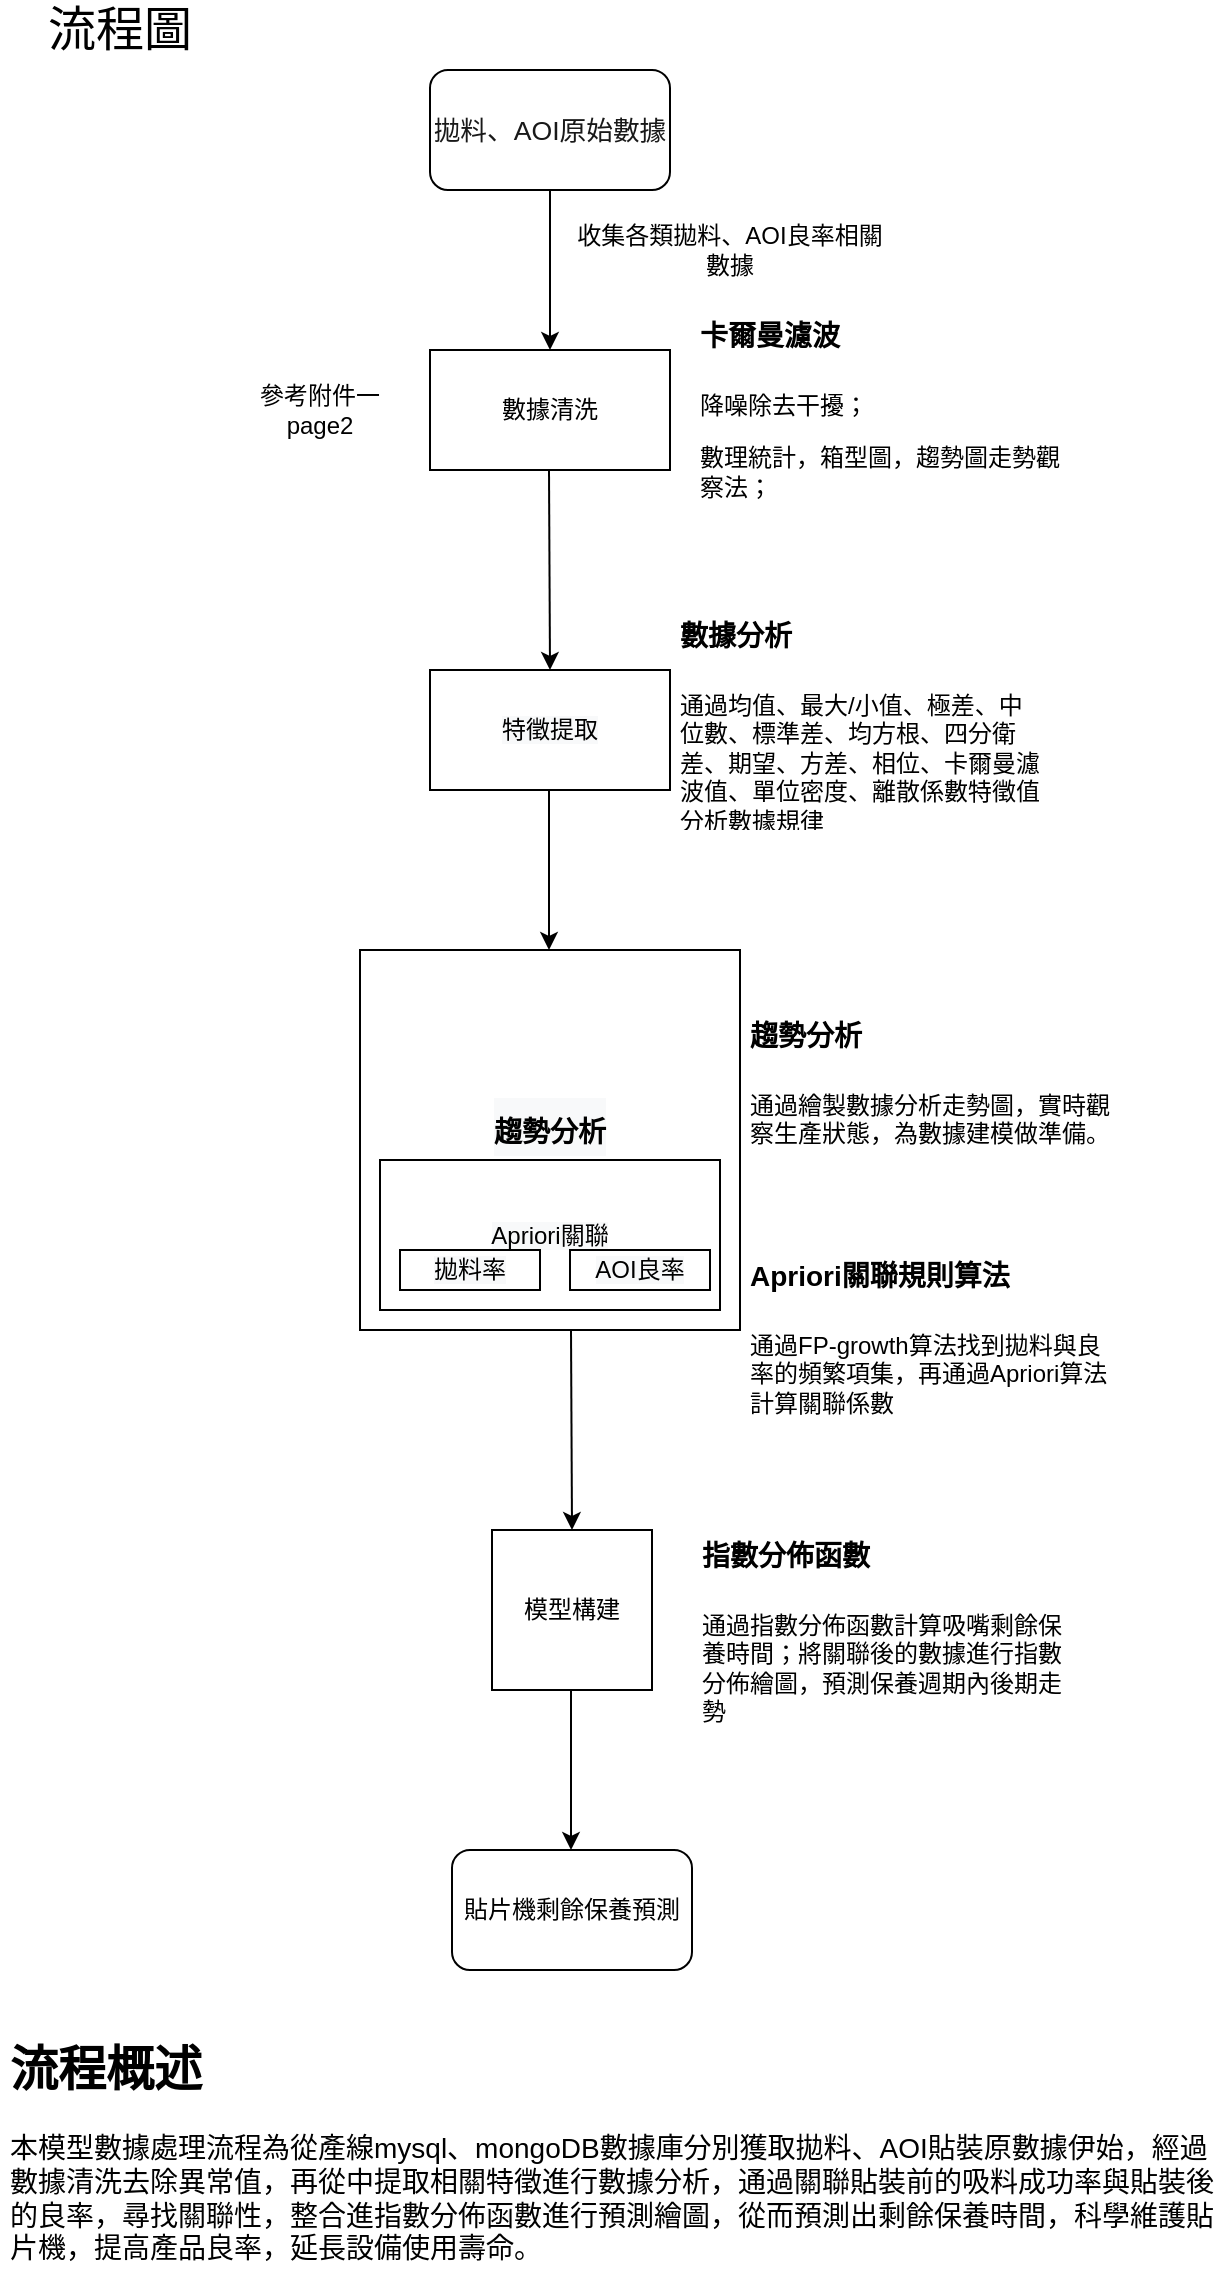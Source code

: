 <mxfile version="13.8.1" type="github">
  <diagram id="YVggR_SqwR1qEsMGm2nK" name="Page-1">
    <mxGraphModel dx="809" dy="818" grid="1" gridSize="10" guides="1" tooltips="1" connect="1" arrows="1" fold="1" page="1" pageScale="1" pageWidth="827" pageHeight="1169" math="0" shadow="0">
      <root>
        <mxCell id="0" />
        <mxCell id="1" parent="0" />
        <mxCell id="NF-i37rxTWXbvh0fXEa0-4" value="" style="endArrow=classic;html=1;exitX=0.5;exitY=1;exitDx=0;exitDy=0;" edge="1" parent="1">
          <mxGeometry width="50" height="50" relative="1" as="geometry">
            <mxPoint x="395" y="100" as="sourcePoint" />
            <mxPoint x="395" y="180" as="targetPoint" />
          </mxGeometry>
        </mxCell>
        <mxCell id="NF-i37rxTWXbvh0fXEa0-5" value="&lt;span style=&quot;color: rgb(25 , 25 , 25) ; font-size: 13.333px&quot;&gt;拋料、AOI原始數據&lt;/span&gt;" style="rounded=1;whiteSpace=wrap;html=1;" vertex="1" parent="1">
          <mxGeometry x="335" y="40" width="120" height="60" as="geometry" />
        </mxCell>
        <mxCell id="NF-i37rxTWXbvh0fXEa0-6" value="數據清洗" style="rounded=0;whiteSpace=wrap;html=1;" vertex="1" parent="1">
          <mxGeometry x="335" y="180" width="120" height="60" as="geometry" />
        </mxCell>
        <mxCell id="NF-i37rxTWXbvh0fXEa0-7" value="&lt;h1&gt;&lt;font style=&quot;font-size: 14px&quot;&gt;卡爾曼濾波&lt;/font&gt;&lt;/h1&gt;&lt;p&gt;降噪除去干擾；&lt;/p&gt;&lt;p&gt;數理統計，箱型圖，趨勢圖走勢觀察法；&lt;br&gt;&lt;/p&gt;" style="text;html=1;strokeColor=none;fillColor=none;spacing=5;spacingTop=-20;whiteSpace=wrap;overflow=hidden;rounded=0;" vertex="1" parent="1">
          <mxGeometry x="465" y="150" width="190" height="120" as="geometry" />
        </mxCell>
        <mxCell id="NF-i37rxTWXbvh0fXEa0-8" value="收集各類拋料、AOI良率相關數據" style="text;html=1;strokeColor=none;fillColor=none;align=center;verticalAlign=middle;whiteSpace=wrap;rounded=0;" vertex="1" parent="1">
          <mxGeometry x="405" y="120" width="160" height="20" as="geometry" />
        </mxCell>
        <mxCell id="NF-i37rxTWXbvh0fXEa0-11" value="" style="endArrow=classic;html=1;exitX=0.5;exitY=1;exitDx=0;exitDy=0;entryX=0.5;entryY=0;entryDx=0;entryDy=0;" edge="1" parent="1">
          <mxGeometry width="50" height="50" relative="1" as="geometry">
            <mxPoint x="394.5" y="240" as="sourcePoint" />
            <mxPoint x="395" y="340" as="targetPoint" />
          </mxGeometry>
        </mxCell>
        <mxCell id="bCzsvnsTS2TMmKOJLa1n-2" value="" style="endArrow=classic;html=1;exitX=0.5;exitY=1;exitDx=0;exitDy=0;" edge="1" parent="1">
          <mxGeometry width="50" height="50" relative="1" as="geometry">
            <mxPoint x="394.5" y="400" as="sourcePoint" />
            <mxPoint x="394.5" y="480" as="targetPoint" />
          </mxGeometry>
        </mxCell>
        <mxCell id="bCzsvnsTS2TMmKOJLa1n-3" value="模型構建" style="whiteSpace=wrap;html=1;aspect=fixed;" vertex="1" parent="1">
          <mxGeometry x="366" y="770" width="80" height="80" as="geometry" />
        </mxCell>
        <mxCell id="bCzsvnsTS2TMmKOJLa1n-4" value="" style="endArrow=classic;html=1;exitX=0.5;exitY=1;exitDx=0;exitDy=0;" edge="1" parent="1">
          <mxGeometry width="50" height="50" relative="1" as="geometry">
            <mxPoint x="405.5" y="850" as="sourcePoint" />
            <mxPoint x="405.5" y="930" as="targetPoint" />
          </mxGeometry>
        </mxCell>
        <mxCell id="bCzsvnsTS2TMmKOJLa1n-5" value="貼片機剩餘保養預測" style="rounded=1;whiteSpace=wrap;html=1;" vertex="1" parent="1">
          <mxGeometry x="346" y="930" width="120" height="60" as="geometry" />
        </mxCell>
        <mxCell id="bCzsvnsTS2TMmKOJLa1n-6" value="&lt;h1&gt;&lt;font style=&quot;font-size: 14px&quot;&gt;數據分析&lt;/font&gt;&lt;/h1&gt;&lt;p&gt;通過均值、最大/小值、極差、中位數、標準差、均方根、四分衛差、期望、方差、相位、卡爾曼濾波值、單位密度、離散係數特徵值分析數據規律&lt;/p&gt;" style="text;html=1;strokeColor=none;fillColor=none;spacing=5;spacingTop=-20;whiteSpace=wrap;overflow=hidden;rounded=0;" vertex="1" parent="1">
          <mxGeometry x="455" y="300" width="190" height="120" as="geometry" />
        </mxCell>
        <mxCell id="bCzsvnsTS2TMmKOJLa1n-10" value="&lt;h1&gt;&lt;font style=&quot;font-size: 14px&quot;&gt;Apriori關聯規則算法&lt;/font&gt;&lt;/h1&gt;&lt;p&gt;通過FP-growth算法找到拋料與良率的頻繁項集，再通過Apriori算法計算關聯係數&lt;/p&gt;" style="text;html=1;strokeColor=none;fillColor=none;spacing=5;spacingTop=-20;whiteSpace=wrap;overflow=hidden;rounded=0;" vertex="1" parent="1">
          <mxGeometry x="490" y="620" width="190" height="120" as="geometry" />
        </mxCell>
        <mxCell id="bCzsvnsTS2TMmKOJLa1n-11" value="&lt;h1&gt;&lt;span style=&quot;font-size: 14px&quot;&gt;指數分佈函數&lt;/span&gt;&lt;/h1&gt;&lt;p&gt;通過指數分佈函數計算吸嘴剩餘保養時間；將關聯後的數據進行指數分佈繪圖，預測保養週期內後期走勢&lt;/p&gt;" style="text;html=1;strokeColor=none;fillColor=none;spacing=5;spacingTop=-20;whiteSpace=wrap;overflow=hidden;rounded=0;" vertex="1" parent="1">
          <mxGeometry x="466" y="760" width="190" height="120" as="geometry" />
        </mxCell>
        <mxCell id="Jk7-eTZNPEbHa-RgvJYL-2" value="&lt;h1&gt;流程概述&lt;/h1&gt;&lt;p&gt;&lt;span style=&quot;font-size: 14px&quot;&gt;本模型數據處理流程為從產線mysql、mongoDB數據庫分別獲取拋料、AOI貼裝原數據伊始，經過數據清洗去除異常值，再從中提取相關特徵進行數據分析，通過關聯貼裝前的吸料成功率與貼裝後的良率，尋找關聯性，整合進指數分佈函數進行預測繪圖，從而預測出剩餘保養時間，科學維護貼片機，提高產品良率，延長設備使用壽命。&lt;/span&gt;&lt;/p&gt;" style="text;html=1;strokeColor=none;fillColor=none;spacing=5;spacingTop=-20;whiteSpace=wrap;overflow=hidden;rounded=0;" vertex="1" parent="1">
          <mxGeometry x="120" y="1020" width="610" height="120" as="geometry" />
        </mxCell>
        <mxCell id="Jk7-eTZNPEbHa-RgvJYL-3" value="&lt;font style=&quot;font-size: 24px&quot;&gt;流程圖&lt;/font&gt;" style="text;html=1;strokeColor=none;fillColor=none;align=center;verticalAlign=middle;whiteSpace=wrap;rounded=0;" vertex="1" parent="1">
          <mxGeometry x="120" y="10" width="120" height="20" as="geometry" />
        </mxCell>
        <mxCell id="Jk7-eTZNPEbHa-RgvJYL-5" value="" style="endArrow=classic;html=1;exitX=0.5;exitY=1;exitDx=0;exitDy=0;entryX=0.5;entryY=0;entryDx=0;entryDy=0;" edge="1" parent="1">
          <mxGeometry width="50" height="50" relative="1" as="geometry">
            <mxPoint x="405.5" y="670" as="sourcePoint" />
            <mxPoint x="406" y="770" as="targetPoint" />
          </mxGeometry>
        </mxCell>
        <mxCell id="Jk7-eTZNPEbHa-RgvJYL-7" value="&lt;h1&gt;&lt;font style=&quot;font-size: 14px&quot;&gt;趨勢分析&lt;/font&gt;&lt;/h1&gt;&lt;p&gt;通過繪製數據分析走勢圖，實時觀察生產狀態，為數據建模做準備。&lt;/p&gt;" style="text;html=1;strokeColor=none;fillColor=none;spacing=5;spacingTop=-20;whiteSpace=wrap;overflow=hidden;rounded=0;" vertex="1" parent="1">
          <mxGeometry x="490" y="500" width="190" height="120" as="geometry" />
        </mxCell>
        <mxCell id="Jk7-eTZNPEbHa-RgvJYL-8" value="&lt;meta charset=&quot;utf-8&quot;&gt;&lt;span style=&quot;color: rgb(0, 0, 0); font-family: helvetica; font-size: 12px; font-style: normal; font-weight: 400; letter-spacing: normal; text-align: center; text-indent: 0px; text-transform: none; word-spacing: 0px; background-color: rgb(248, 249, 250); display: inline; float: none;&quot;&gt;特徵提取&lt;/span&gt;" style="rounded=0;whiteSpace=wrap;html=1;" vertex="1" parent="1">
          <mxGeometry x="335" y="340" width="120" height="60" as="geometry" />
        </mxCell>
        <mxCell id="Jk7-eTZNPEbHa-RgvJYL-11" value="&lt;h1 style=&quot;color: rgb(0 , 0 , 0) ; font-family: &amp;#34;helvetica&amp;#34; ; font-style: normal ; letter-spacing: normal ; text-indent: 0px ; text-transform: none ; word-spacing: 0px ; background-color: rgb(248 , 249 , 250)&quot;&gt;&lt;font style=&quot;font-size: 14px&quot;&gt;趨勢分析&lt;/font&gt;&lt;/h1&gt;&lt;div&gt;&lt;br&gt;&lt;/div&gt;" style="whiteSpace=wrap;html=1;aspect=fixed;align=center;" vertex="1" parent="1">
          <mxGeometry x="300" y="480" width="190" height="190" as="geometry" />
        </mxCell>
        <mxCell id="Jk7-eTZNPEbHa-RgvJYL-18" value="&lt;span style=&quot;color: rgb(0 , 0 , 0) ; font-family: &amp;#34;helvetica&amp;#34; ; font-size: 12px ; font-style: normal ; font-weight: 400 ; letter-spacing: normal ; text-align: center ; text-indent: 0px ; text-transform: none ; word-spacing: 0px ; background-color: rgb(248 , 249 , 250) ; display: inline ; float: none&quot;&gt;Apriori關聯&lt;/span&gt;" style="rounded=0;whiteSpace=wrap;html=1;" vertex="1" parent="1">
          <mxGeometry x="310" y="585" width="170" height="75" as="geometry" />
        </mxCell>
        <mxCell id="Jk7-eTZNPEbHa-RgvJYL-19" value="&lt;meta charset=&quot;utf-8&quot;&gt;&lt;span style=&quot;color: rgb(0, 0, 0); font-family: helvetica; font-size: 12px; font-style: normal; font-weight: 400; letter-spacing: normal; text-align: center; text-indent: 0px; text-transform: none; word-spacing: 0px; background-color: rgb(248, 249, 250); display: inline; float: none;&quot;&gt;AOI良率&lt;/span&gt;" style="rounded=0;whiteSpace=wrap;html=1;" vertex="1" parent="1">
          <mxGeometry x="405" y="630" width="70" height="20" as="geometry" />
        </mxCell>
        <mxCell id="Jk7-eTZNPEbHa-RgvJYL-20" value="&lt;meta charset=&quot;utf-8&quot;&gt;&lt;span style=&quot;color: rgb(0, 0, 0); font-family: helvetica; font-size: 12px; font-style: normal; font-weight: 400; letter-spacing: normal; text-align: center; text-indent: 0px; text-transform: none; word-spacing: 0px; background-color: rgb(248, 249, 250); display: inline; float: none;&quot;&gt;拋料率&lt;/span&gt;" style="rounded=0;whiteSpace=wrap;html=1;" vertex="1" parent="1">
          <mxGeometry x="320" y="630" width="70" height="20" as="geometry" />
        </mxCell>
        <mxCell id="Jk7-eTZNPEbHa-RgvJYL-21" value="參考附件一page2" style="text;html=1;strokeColor=none;fillColor=none;align=center;verticalAlign=middle;whiteSpace=wrap;rounded=0;" vertex="1" parent="1">
          <mxGeometry x="240" y="200" width="80" height="20" as="geometry" />
        </mxCell>
      </root>
    </mxGraphModel>
  </diagram>
</mxfile>
